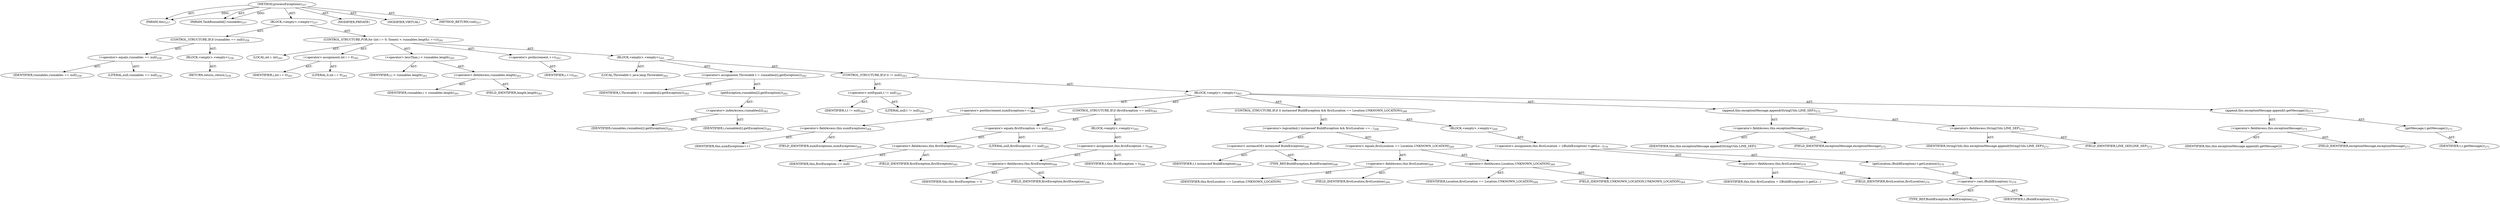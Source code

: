 digraph "processExceptions" {  
"111669149707" [label = <(METHOD,processExceptions)<SUB>257</SUB>> ]
"115964117017" [label = <(PARAM,this)<SUB>257</SUB>> ]
"115964117018" [label = <(PARAM,TaskRunnable[] runnables)<SUB>257</SUB>> ]
"25769803792" [label = <(BLOCK,&lt;empty&gt;,&lt;empty&gt;)<SUB>257</SUB>> ]
"47244640260" [label = <(CONTROL_STRUCTURE,IF,if (runnables == null))<SUB>258</SUB>> ]
"30064771115" [label = <(&lt;operator&gt;.equals,runnables == null)<SUB>258</SUB>> ]
"68719476778" [label = <(IDENTIFIER,runnables,runnables == null)<SUB>258</SUB>> ]
"90194313221" [label = <(LITERAL,null,runnables == null)<SUB>258</SUB>> ]
"25769803793" [label = <(BLOCK,&lt;empty&gt;,&lt;empty&gt;)<SUB>258</SUB>> ]
"146028888064" [label = <(RETURN,return;,return;)<SUB>259</SUB>> ]
"47244640261" [label = <(CONTROL_STRUCTURE,FOR,for (int i = 0; Some(i &lt; runnables.length); ++i))<SUB>261</SUB>> ]
"94489280515" [label = <(LOCAL,int i: int)<SUB>261</SUB>> ]
"30064771116" [label = <(&lt;operator&gt;.assignment,int i = 0)<SUB>261</SUB>> ]
"68719476779" [label = <(IDENTIFIER,i,int i = 0)<SUB>261</SUB>> ]
"90194313222" [label = <(LITERAL,0,int i = 0)<SUB>261</SUB>> ]
"30064771117" [label = <(&lt;operator&gt;.lessThan,i &lt; runnables.length)<SUB>261</SUB>> ]
"68719476780" [label = <(IDENTIFIER,i,i &lt; runnables.length)<SUB>261</SUB>> ]
"30064771118" [label = <(&lt;operator&gt;.fieldAccess,runnables.length)<SUB>261</SUB>> ]
"68719476781" [label = <(IDENTIFIER,runnables,i &lt; runnables.length)<SUB>261</SUB>> ]
"55834574864" [label = <(FIELD_IDENTIFIER,length,length)<SUB>261</SUB>> ]
"30064771119" [label = <(&lt;operator&gt;.preIncrement,++i)<SUB>261</SUB>> ]
"68719476782" [label = <(IDENTIFIER,i,++i)<SUB>261</SUB>> ]
"25769803794" [label = <(BLOCK,&lt;empty&gt;,&lt;empty&gt;)<SUB>261</SUB>> ]
"94489280516" [label = <(LOCAL,Throwable t: java.lang.Throwable)<SUB>262</SUB>> ]
"30064771120" [label = <(&lt;operator&gt;.assignment,Throwable t = runnables[i].getException())<SUB>262</SUB>> ]
"68719476783" [label = <(IDENTIFIER,t,Throwable t = runnables[i].getException())<SUB>262</SUB>> ]
"30064771121" [label = <(getException,runnables[i].getException())<SUB>262</SUB>> ]
"30064771122" [label = <(&lt;operator&gt;.indexAccess,runnables[i])<SUB>262</SUB>> ]
"68719476784" [label = <(IDENTIFIER,runnables,runnables[i].getException())<SUB>262</SUB>> ]
"68719476785" [label = <(IDENTIFIER,i,runnables[i].getException())<SUB>262</SUB>> ]
"47244640262" [label = <(CONTROL_STRUCTURE,IF,if (t != null))<SUB>263</SUB>> ]
"30064771123" [label = <(&lt;operator&gt;.notEquals,t != null)<SUB>263</SUB>> ]
"68719476786" [label = <(IDENTIFIER,t,t != null)<SUB>263</SUB>> ]
"90194313223" [label = <(LITERAL,null,t != null)<SUB>263</SUB>> ]
"25769803795" [label = <(BLOCK,&lt;empty&gt;,&lt;empty&gt;)<SUB>263</SUB>> ]
"30064771124" [label = <(&lt;operator&gt;.postIncrement,numExceptions++)<SUB>264</SUB>> ]
"30064771125" [label = <(&lt;operator&gt;.fieldAccess,this.numExceptions)<SUB>264</SUB>> ]
"68719476787" [label = <(IDENTIFIER,this,numExceptions++)> ]
"55834574865" [label = <(FIELD_IDENTIFIER,numExceptions,numExceptions)<SUB>264</SUB>> ]
"47244640263" [label = <(CONTROL_STRUCTURE,IF,if (firstException == null))<SUB>265</SUB>> ]
"30064771126" [label = <(&lt;operator&gt;.equals,firstException == null)<SUB>265</SUB>> ]
"30064771127" [label = <(&lt;operator&gt;.fieldAccess,this.firstException)<SUB>265</SUB>> ]
"68719476788" [label = <(IDENTIFIER,this,firstException == null)> ]
"55834574866" [label = <(FIELD_IDENTIFIER,firstException,firstException)<SUB>265</SUB>> ]
"90194313224" [label = <(LITERAL,null,firstException == null)<SUB>265</SUB>> ]
"25769803796" [label = <(BLOCK,&lt;empty&gt;,&lt;empty&gt;)<SUB>265</SUB>> ]
"30064771128" [label = <(&lt;operator&gt;.assignment,this.firstException = t)<SUB>266</SUB>> ]
"30064771129" [label = <(&lt;operator&gt;.fieldAccess,this.firstException)<SUB>266</SUB>> ]
"68719476789" [label = <(IDENTIFIER,this,this.firstException = t)> ]
"55834574867" [label = <(FIELD_IDENTIFIER,firstException,firstException)<SUB>266</SUB>> ]
"68719476790" [label = <(IDENTIFIER,t,this.firstException = t)<SUB>266</SUB>> ]
"47244640264" [label = <(CONTROL_STRUCTURE,IF,if (t instanceof BuildException &amp;&amp; firstLocation == Location.UNKNOWN_LOCATION))<SUB>268</SUB>> ]
"30064771130" [label = <(&lt;operator&gt;.logicalAnd,t instanceof BuildException &amp;&amp; firstLocation ==...)<SUB>268</SUB>> ]
"30064771131" [label = <(&lt;operator&gt;.instanceOf,t instanceof BuildException)<SUB>268</SUB>> ]
"68719476791" [label = <(IDENTIFIER,t,t instanceof BuildException)<SUB>268</SUB>> ]
"180388626432" [label = <(TYPE_REF,BuildException,BuildException)<SUB>268</SUB>> ]
"30064771132" [label = <(&lt;operator&gt;.equals,firstLocation == Location.UNKNOWN_LOCATION)<SUB>269</SUB>> ]
"30064771133" [label = <(&lt;operator&gt;.fieldAccess,this.firstLocation)<SUB>269</SUB>> ]
"68719476792" [label = <(IDENTIFIER,this,firstLocation == Location.UNKNOWN_LOCATION)> ]
"55834574868" [label = <(FIELD_IDENTIFIER,firstLocation,firstLocation)<SUB>269</SUB>> ]
"30064771134" [label = <(&lt;operator&gt;.fieldAccess,Location.UNKNOWN_LOCATION)<SUB>269</SUB>> ]
"68719476793" [label = <(IDENTIFIER,Location,firstLocation == Location.UNKNOWN_LOCATION)<SUB>269</SUB>> ]
"55834574869" [label = <(FIELD_IDENTIFIER,UNKNOWN_LOCATION,UNKNOWN_LOCATION)<SUB>269</SUB>> ]
"25769803797" [label = <(BLOCK,&lt;empty&gt;,&lt;empty&gt;)<SUB>269</SUB>> ]
"30064771135" [label = <(&lt;operator&gt;.assignment,this.firstLocation = ((BuildException) t).getLo...)<SUB>270</SUB>> ]
"30064771136" [label = <(&lt;operator&gt;.fieldAccess,this.firstLocation)<SUB>270</SUB>> ]
"68719476794" [label = <(IDENTIFIER,this,this.firstLocation = ((BuildException) t).getLo...)> ]
"55834574870" [label = <(FIELD_IDENTIFIER,firstLocation,firstLocation)<SUB>270</SUB>> ]
"30064771137" [label = <(getLocation,(BuildException) t.getLocation())<SUB>270</SUB>> ]
"30064771138" [label = <(&lt;operator&gt;.cast,(BuildException) t)<SUB>270</SUB>> ]
"180388626433" [label = <(TYPE_REF,BuildException,BuildException)<SUB>270</SUB>> ]
"68719476795" [label = <(IDENTIFIER,t,(BuildException) t)<SUB>270</SUB>> ]
"30064771139" [label = <(append,this.exceptionMessage.append(StringUtils.LINE_SEP))<SUB>272</SUB>> ]
"30064771140" [label = <(&lt;operator&gt;.fieldAccess,this.exceptionMessage)<SUB>272</SUB>> ]
"68719476796" [label = <(IDENTIFIER,this,this.exceptionMessage.append(StringUtils.LINE_SEP))> ]
"55834574871" [label = <(FIELD_IDENTIFIER,exceptionMessage,exceptionMessage)<SUB>272</SUB>> ]
"30064771141" [label = <(&lt;operator&gt;.fieldAccess,StringUtils.LINE_SEP)<SUB>272</SUB>> ]
"68719476797" [label = <(IDENTIFIER,StringUtils,this.exceptionMessage.append(StringUtils.LINE_SEP))<SUB>272</SUB>> ]
"55834574872" [label = <(FIELD_IDENTIFIER,LINE_SEP,LINE_SEP)<SUB>272</SUB>> ]
"30064771142" [label = <(append,this.exceptionMessage.append(t.getMessage()))<SUB>273</SUB>> ]
"30064771143" [label = <(&lt;operator&gt;.fieldAccess,this.exceptionMessage)<SUB>273</SUB>> ]
"68719476798" [label = <(IDENTIFIER,this,this.exceptionMessage.append(t.getMessage()))> ]
"55834574873" [label = <(FIELD_IDENTIFIER,exceptionMessage,exceptionMessage)<SUB>273</SUB>> ]
"30064771144" [label = <(getMessage,t.getMessage())<SUB>273</SUB>> ]
"68719476799" [label = <(IDENTIFIER,t,t.getMessage())<SUB>273</SUB>> ]
"133143986213" [label = <(MODIFIER,PRIVATE)> ]
"133143986214" [label = <(MODIFIER,VIRTUAL)> ]
"128849018891" [label = <(METHOD_RETURN,void)<SUB>257</SUB>> ]
  "111669149707" -> "115964117017"  [ label = "AST: "] 
  "111669149707" -> "115964117018"  [ label = "AST: "] 
  "111669149707" -> "25769803792"  [ label = "AST: "] 
  "111669149707" -> "133143986213"  [ label = "AST: "] 
  "111669149707" -> "133143986214"  [ label = "AST: "] 
  "111669149707" -> "128849018891"  [ label = "AST: "] 
  "25769803792" -> "47244640260"  [ label = "AST: "] 
  "25769803792" -> "47244640261"  [ label = "AST: "] 
  "47244640260" -> "30064771115"  [ label = "AST: "] 
  "47244640260" -> "25769803793"  [ label = "AST: "] 
  "30064771115" -> "68719476778"  [ label = "AST: "] 
  "30064771115" -> "90194313221"  [ label = "AST: "] 
  "25769803793" -> "146028888064"  [ label = "AST: "] 
  "47244640261" -> "94489280515"  [ label = "AST: "] 
  "47244640261" -> "30064771116"  [ label = "AST: "] 
  "47244640261" -> "30064771117"  [ label = "AST: "] 
  "47244640261" -> "30064771119"  [ label = "AST: "] 
  "47244640261" -> "25769803794"  [ label = "AST: "] 
  "30064771116" -> "68719476779"  [ label = "AST: "] 
  "30064771116" -> "90194313222"  [ label = "AST: "] 
  "30064771117" -> "68719476780"  [ label = "AST: "] 
  "30064771117" -> "30064771118"  [ label = "AST: "] 
  "30064771118" -> "68719476781"  [ label = "AST: "] 
  "30064771118" -> "55834574864"  [ label = "AST: "] 
  "30064771119" -> "68719476782"  [ label = "AST: "] 
  "25769803794" -> "94489280516"  [ label = "AST: "] 
  "25769803794" -> "30064771120"  [ label = "AST: "] 
  "25769803794" -> "47244640262"  [ label = "AST: "] 
  "30064771120" -> "68719476783"  [ label = "AST: "] 
  "30064771120" -> "30064771121"  [ label = "AST: "] 
  "30064771121" -> "30064771122"  [ label = "AST: "] 
  "30064771122" -> "68719476784"  [ label = "AST: "] 
  "30064771122" -> "68719476785"  [ label = "AST: "] 
  "47244640262" -> "30064771123"  [ label = "AST: "] 
  "47244640262" -> "25769803795"  [ label = "AST: "] 
  "30064771123" -> "68719476786"  [ label = "AST: "] 
  "30064771123" -> "90194313223"  [ label = "AST: "] 
  "25769803795" -> "30064771124"  [ label = "AST: "] 
  "25769803795" -> "47244640263"  [ label = "AST: "] 
  "25769803795" -> "47244640264"  [ label = "AST: "] 
  "25769803795" -> "30064771139"  [ label = "AST: "] 
  "25769803795" -> "30064771142"  [ label = "AST: "] 
  "30064771124" -> "30064771125"  [ label = "AST: "] 
  "30064771125" -> "68719476787"  [ label = "AST: "] 
  "30064771125" -> "55834574865"  [ label = "AST: "] 
  "47244640263" -> "30064771126"  [ label = "AST: "] 
  "47244640263" -> "25769803796"  [ label = "AST: "] 
  "30064771126" -> "30064771127"  [ label = "AST: "] 
  "30064771126" -> "90194313224"  [ label = "AST: "] 
  "30064771127" -> "68719476788"  [ label = "AST: "] 
  "30064771127" -> "55834574866"  [ label = "AST: "] 
  "25769803796" -> "30064771128"  [ label = "AST: "] 
  "30064771128" -> "30064771129"  [ label = "AST: "] 
  "30064771128" -> "68719476790"  [ label = "AST: "] 
  "30064771129" -> "68719476789"  [ label = "AST: "] 
  "30064771129" -> "55834574867"  [ label = "AST: "] 
  "47244640264" -> "30064771130"  [ label = "AST: "] 
  "47244640264" -> "25769803797"  [ label = "AST: "] 
  "30064771130" -> "30064771131"  [ label = "AST: "] 
  "30064771130" -> "30064771132"  [ label = "AST: "] 
  "30064771131" -> "68719476791"  [ label = "AST: "] 
  "30064771131" -> "180388626432"  [ label = "AST: "] 
  "30064771132" -> "30064771133"  [ label = "AST: "] 
  "30064771132" -> "30064771134"  [ label = "AST: "] 
  "30064771133" -> "68719476792"  [ label = "AST: "] 
  "30064771133" -> "55834574868"  [ label = "AST: "] 
  "30064771134" -> "68719476793"  [ label = "AST: "] 
  "30064771134" -> "55834574869"  [ label = "AST: "] 
  "25769803797" -> "30064771135"  [ label = "AST: "] 
  "30064771135" -> "30064771136"  [ label = "AST: "] 
  "30064771135" -> "30064771137"  [ label = "AST: "] 
  "30064771136" -> "68719476794"  [ label = "AST: "] 
  "30064771136" -> "55834574870"  [ label = "AST: "] 
  "30064771137" -> "30064771138"  [ label = "AST: "] 
  "30064771138" -> "180388626433"  [ label = "AST: "] 
  "30064771138" -> "68719476795"  [ label = "AST: "] 
  "30064771139" -> "30064771140"  [ label = "AST: "] 
  "30064771139" -> "30064771141"  [ label = "AST: "] 
  "30064771140" -> "68719476796"  [ label = "AST: "] 
  "30064771140" -> "55834574871"  [ label = "AST: "] 
  "30064771141" -> "68719476797"  [ label = "AST: "] 
  "30064771141" -> "55834574872"  [ label = "AST: "] 
  "30064771142" -> "30064771143"  [ label = "AST: "] 
  "30064771142" -> "30064771144"  [ label = "AST: "] 
  "30064771143" -> "68719476798"  [ label = "AST: "] 
  "30064771143" -> "55834574873"  [ label = "AST: "] 
  "30064771144" -> "68719476799"  [ label = "AST: "] 
  "111669149707" -> "115964117017"  [ label = "DDG: "] 
  "111669149707" -> "115964117018"  [ label = "DDG: "] 
}
